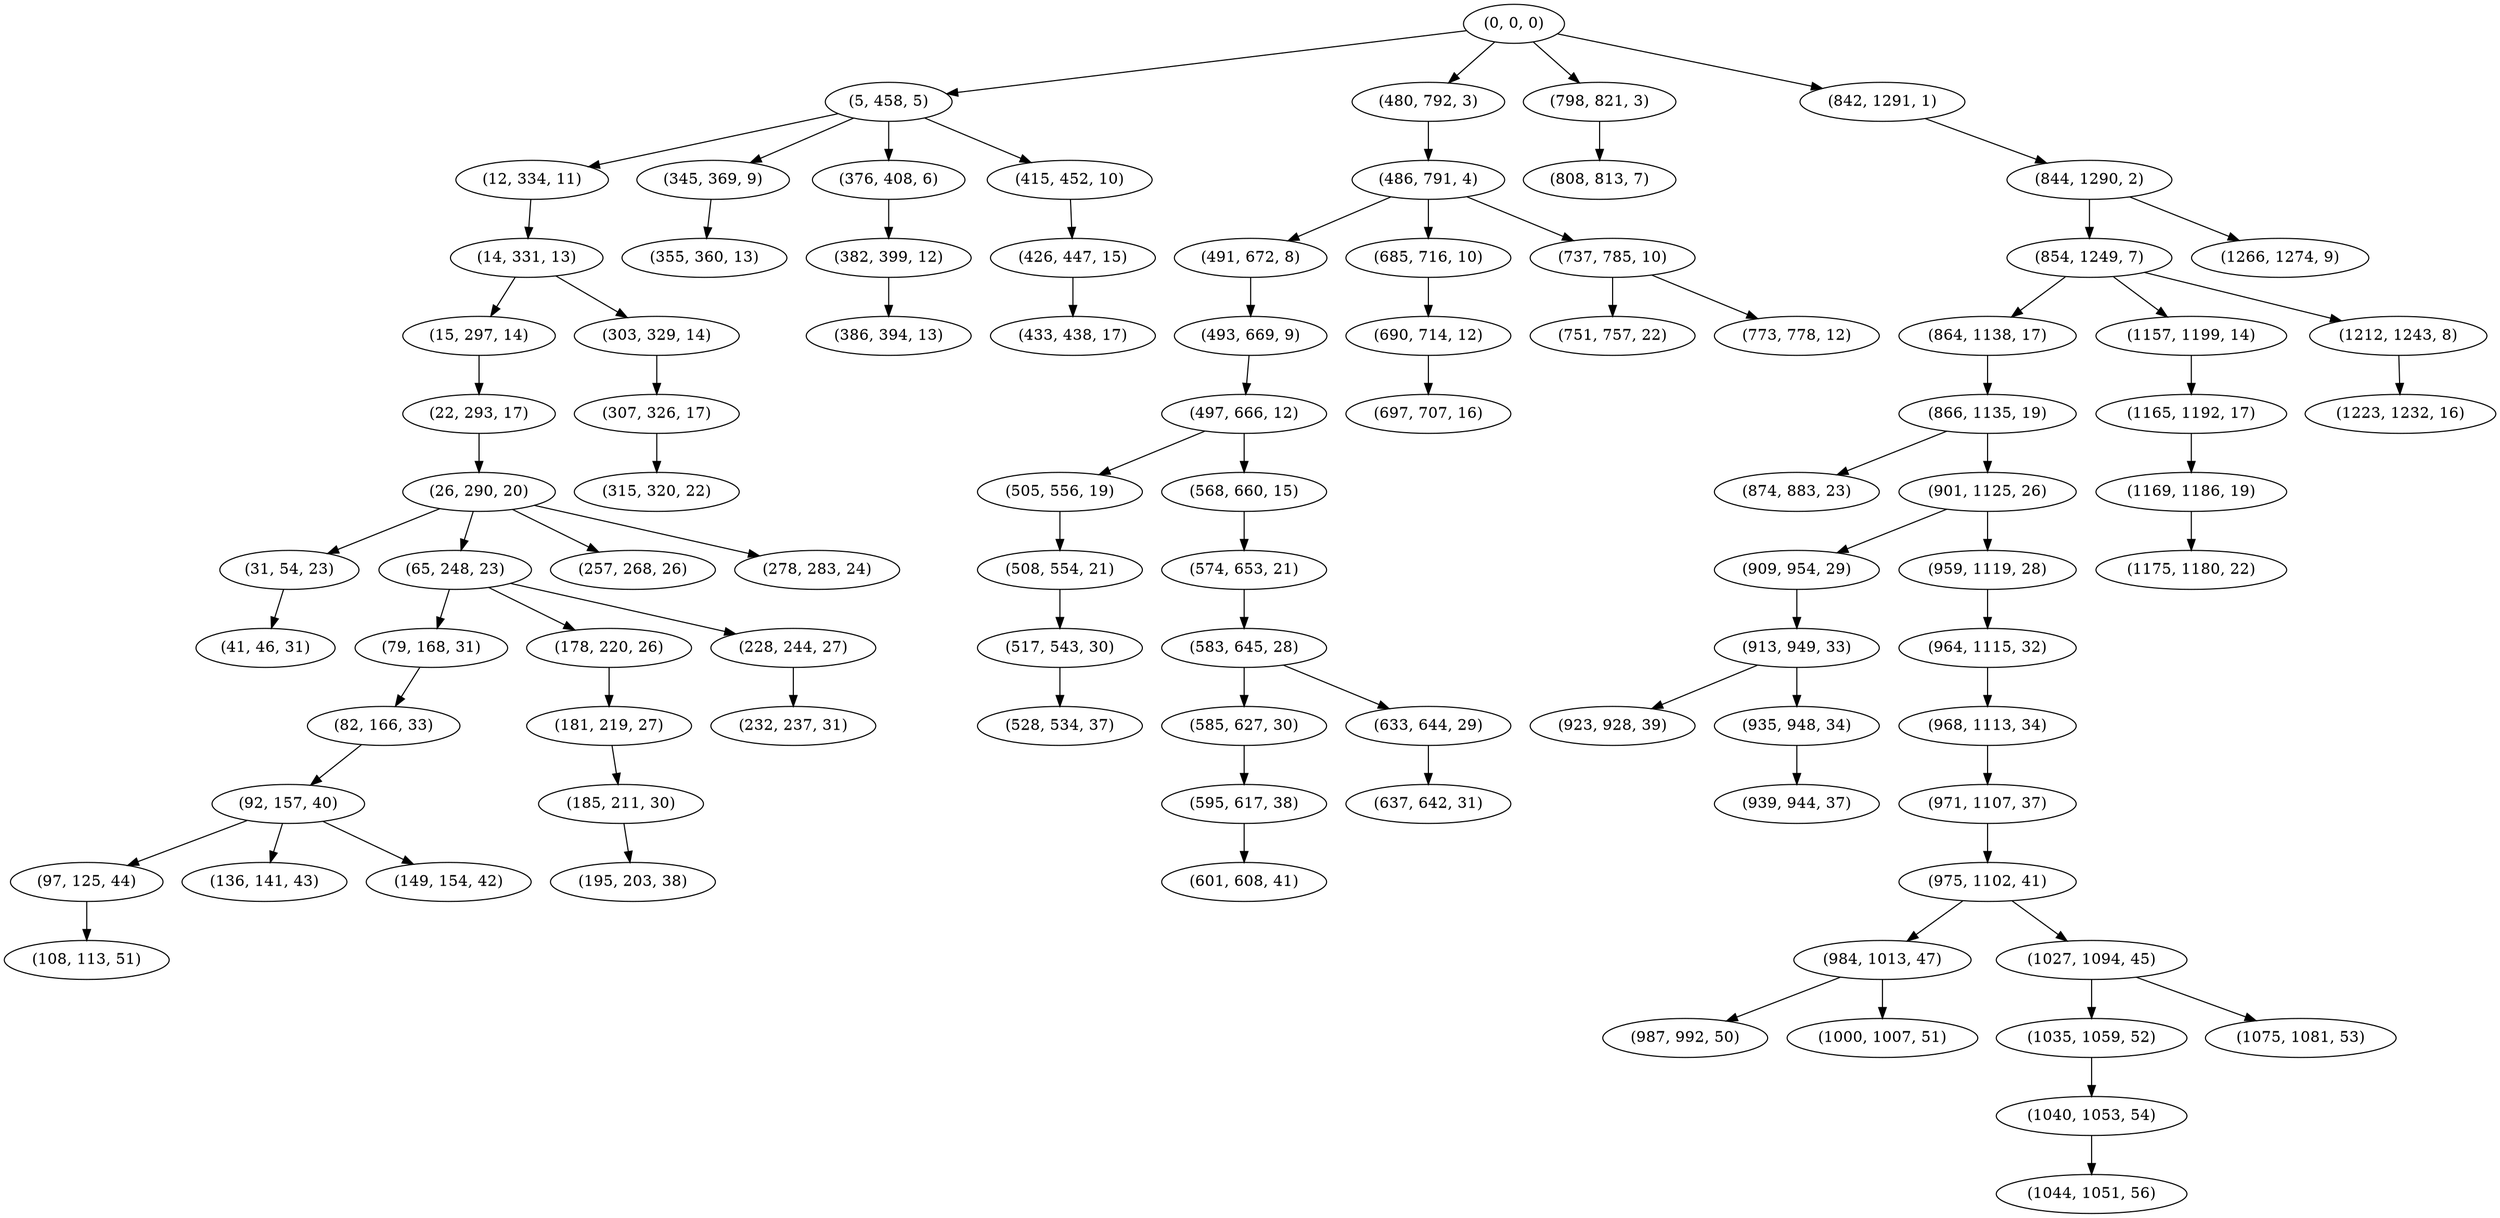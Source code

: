 digraph tree {
    "(0, 0, 0)";
    "(5, 458, 5)";
    "(12, 334, 11)";
    "(14, 331, 13)";
    "(15, 297, 14)";
    "(22, 293, 17)";
    "(26, 290, 20)";
    "(31, 54, 23)";
    "(41, 46, 31)";
    "(65, 248, 23)";
    "(79, 168, 31)";
    "(82, 166, 33)";
    "(92, 157, 40)";
    "(97, 125, 44)";
    "(108, 113, 51)";
    "(136, 141, 43)";
    "(149, 154, 42)";
    "(178, 220, 26)";
    "(181, 219, 27)";
    "(185, 211, 30)";
    "(195, 203, 38)";
    "(228, 244, 27)";
    "(232, 237, 31)";
    "(257, 268, 26)";
    "(278, 283, 24)";
    "(303, 329, 14)";
    "(307, 326, 17)";
    "(315, 320, 22)";
    "(345, 369, 9)";
    "(355, 360, 13)";
    "(376, 408, 6)";
    "(382, 399, 12)";
    "(386, 394, 13)";
    "(415, 452, 10)";
    "(426, 447, 15)";
    "(433, 438, 17)";
    "(480, 792, 3)";
    "(486, 791, 4)";
    "(491, 672, 8)";
    "(493, 669, 9)";
    "(497, 666, 12)";
    "(505, 556, 19)";
    "(508, 554, 21)";
    "(517, 543, 30)";
    "(528, 534, 37)";
    "(568, 660, 15)";
    "(574, 653, 21)";
    "(583, 645, 28)";
    "(585, 627, 30)";
    "(595, 617, 38)";
    "(601, 608, 41)";
    "(633, 644, 29)";
    "(637, 642, 31)";
    "(685, 716, 10)";
    "(690, 714, 12)";
    "(697, 707, 16)";
    "(737, 785, 10)";
    "(751, 757, 22)";
    "(773, 778, 12)";
    "(798, 821, 3)";
    "(808, 813, 7)";
    "(842, 1291, 1)";
    "(844, 1290, 2)";
    "(854, 1249, 7)";
    "(864, 1138, 17)";
    "(866, 1135, 19)";
    "(874, 883, 23)";
    "(901, 1125, 26)";
    "(909, 954, 29)";
    "(913, 949, 33)";
    "(923, 928, 39)";
    "(935, 948, 34)";
    "(939, 944, 37)";
    "(959, 1119, 28)";
    "(964, 1115, 32)";
    "(968, 1113, 34)";
    "(971, 1107, 37)";
    "(975, 1102, 41)";
    "(984, 1013, 47)";
    "(987, 992, 50)";
    "(1000, 1007, 51)";
    "(1027, 1094, 45)";
    "(1035, 1059, 52)";
    "(1040, 1053, 54)";
    "(1044, 1051, 56)";
    "(1075, 1081, 53)";
    "(1157, 1199, 14)";
    "(1165, 1192, 17)";
    "(1169, 1186, 19)";
    "(1175, 1180, 22)";
    "(1212, 1243, 8)";
    "(1223, 1232, 16)";
    "(1266, 1274, 9)";
    "(0, 0, 0)" -> "(5, 458, 5)";
    "(0, 0, 0)" -> "(480, 792, 3)";
    "(0, 0, 0)" -> "(798, 821, 3)";
    "(0, 0, 0)" -> "(842, 1291, 1)";
    "(5, 458, 5)" -> "(12, 334, 11)";
    "(5, 458, 5)" -> "(345, 369, 9)";
    "(5, 458, 5)" -> "(376, 408, 6)";
    "(5, 458, 5)" -> "(415, 452, 10)";
    "(12, 334, 11)" -> "(14, 331, 13)";
    "(14, 331, 13)" -> "(15, 297, 14)";
    "(14, 331, 13)" -> "(303, 329, 14)";
    "(15, 297, 14)" -> "(22, 293, 17)";
    "(22, 293, 17)" -> "(26, 290, 20)";
    "(26, 290, 20)" -> "(31, 54, 23)";
    "(26, 290, 20)" -> "(65, 248, 23)";
    "(26, 290, 20)" -> "(257, 268, 26)";
    "(26, 290, 20)" -> "(278, 283, 24)";
    "(31, 54, 23)" -> "(41, 46, 31)";
    "(65, 248, 23)" -> "(79, 168, 31)";
    "(65, 248, 23)" -> "(178, 220, 26)";
    "(65, 248, 23)" -> "(228, 244, 27)";
    "(79, 168, 31)" -> "(82, 166, 33)";
    "(82, 166, 33)" -> "(92, 157, 40)";
    "(92, 157, 40)" -> "(97, 125, 44)";
    "(92, 157, 40)" -> "(136, 141, 43)";
    "(92, 157, 40)" -> "(149, 154, 42)";
    "(97, 125, 44)" -> "(108, 113, 51)";
    "(178, 220, 26)" -> "(181, 219, 27)";
    "(181, 219, 27)" -> "(185, 211, 30)";
    "(185, 211, 30)" -> "(195, 203, 38)";
    "(228, 244, 27)" -> "(232, 237, 31)";
    "(303, 329, 14)" -> "(307, 326, 17)";
    "(307, 326, 17)" -> "(315, 320, 22)";
    "(345, 369, 9)" -> "(355, 360, 13)";
    "(376, 408, 6)" -> "(382, 399, 12)";
    "(382, 399, 12)" -> "(386, 394, 13)";
    "(415, 452, 10)" -> "(426, 447, 15)";
    "(426, 447, 15)" -> "(433, 438, 17)";
    "(480, 792, 3)" -> "(486, 791, 4)";
    "(486, 791, 4)" -> "(491, 672, 8)";
    "(486, 791, 4)" -> "(685, 716, 10)";
    "(486, 791, 4)" -> "(737, 785, 10)";
    "(491, 672, 8)" -> "(493, 669, 9)";
    "(493, 669, 9)" -> "(497, 666, 12)";
    "(497, 666, 12)" -> "(505, 556, 19)";
    "(497, 666, 12)" -> "(568, 660, 15)";
    "(505, 556, 19)" -> "(508, 554, 21)";
    "(508, 554, 21)" -> "(517, 543, 30)";
    "(517, 543, 30)" -> "(528, 534, 37)";
    "(568, 660, 15)" -> "(574, 653, 21)";
    "(574, 653, 21)" -> "(583, 645, 28)";
    "(583, 645, 28)" -> "(585, 627, 30)";
    "(583, 645, 28)" -> "(633, 644, 29)";
    "(585, 627, 30)" -> "(595, 617, 38)";
    "(595, 617, 38)" -> "(601, 608, 41)";
    "(633, 644, 29)" -> "(637, 642, 31)";
    "(685, 716, 10)" -> "(690, 714, 12)";
    "(690, 714, 12)" -> "(697, 707, 16)";
    "(737, 785, 10)" -> "(751, 757, 22)";
    "(737, 785, 10)" -> "(773, 778, 12)";
    "(798, 821, 3)" -> "(808, 813, 7)";
    "(842, 1291, 1)" -> "(844, 1290, 2)";
    "(844, 1290, 2)" -> "(854, 1249, 7)";
    "(844, 1290, 2)" -> "(1266, 1274, 9)";
    "(854, 1249, 7)" -> "(864, 1138, 17)";
    "(854, 1249, 7)" -> "(1157, 1199, 14)";
    "(854, 1249, 7)" -> "(1212, 1243, 8)";
    "(864, 1138, 17)" -> "(866, 1135, 19)";
    "(866, 1135, 19)" -> "(874, 883, 23)";
    "(866, 1135, 19)" -> "(901, 1125, 26)";
    "(901, 1125, 26)" -> "(909, 954, 29)";
    "(901, 1125, 26)" -> "(959, 1119, 28)";
    "(909, 954, 29)" -> "(913, 949, 33)";
    "(913, 949, 33)" -> "(923, 928, 39)";
    "(913, 949, 33)" -> "(935, 948, 34)";
    "(935, 948, 34)" -> "(939, 944, 37)";
    "(959, 1119, 28)" -> "(964, 1115, 32)";
    "(964, 1115, 32)" -> "(968, 1113, 34)";
    "(968, 1113, 34)" -> "(971, 1107, 37)";
    "(971, 1107, 37)" -> "(975, 1102, 41)";
    "(975, 1102, 41)" -> "(984, 1013, 47)";
    "(975, 1102, 41)" -> "(1027, 1094, 45)";
    "(984, 1013, 47)" -> "(987, 992, 50)";
    "(984, 1013, 47)" -> "(1000, 1007, 51)";
    "(1027, 1094, 45)" -> "(1035, 1059, 52)";
    "(1027, 1094, 45)" -> "(1075, 1081, 53)";
    "(1035, 1059, 52)" -> "(1040, 1053, 54)";
    "(1040, 1053, 54)" -> "(1044, 1051, 56)";
    "(1157, 1199, 14)" -> "(1165, 1192, 17)";
    "(1165, 1192, 17)" -> "(1169, 1186, 19)";
    "(1169, 1186, 19)" -> "(1175, 1180, 22)";
    "(1212, 1243, 8)" -> "(1223, 1232, 16)";
}
